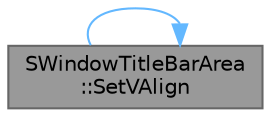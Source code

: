 digraph "SWindowTitleBarArea::SetVAlign"
{
 // INTERACTIVE_SVG=YES
 // LATEX_PDF_SIZE
  bgcolor="transparent";
  edge [fontname=Helvetica,fontsize=10,labelfontname=Helvetica,labelfontsize=10];
  node [fontname=Helvetica,fontsize=10,shape=box,height=0.2,width=0.4];
  rankdir="LR";
  Node1 [id="Node000001",label="SWindowTitleBarArea\l::SetVAlign",height=0.2,width=0.4,color="gray40", fillcolor="grey60", style="filled", fontcolor="black",tooltip="See VAlign argument."];
  Node1 -> Node1 [id="edge1_Node000001_Node000001",color="steelblue1",style="solid",tooltip=" "];
}
